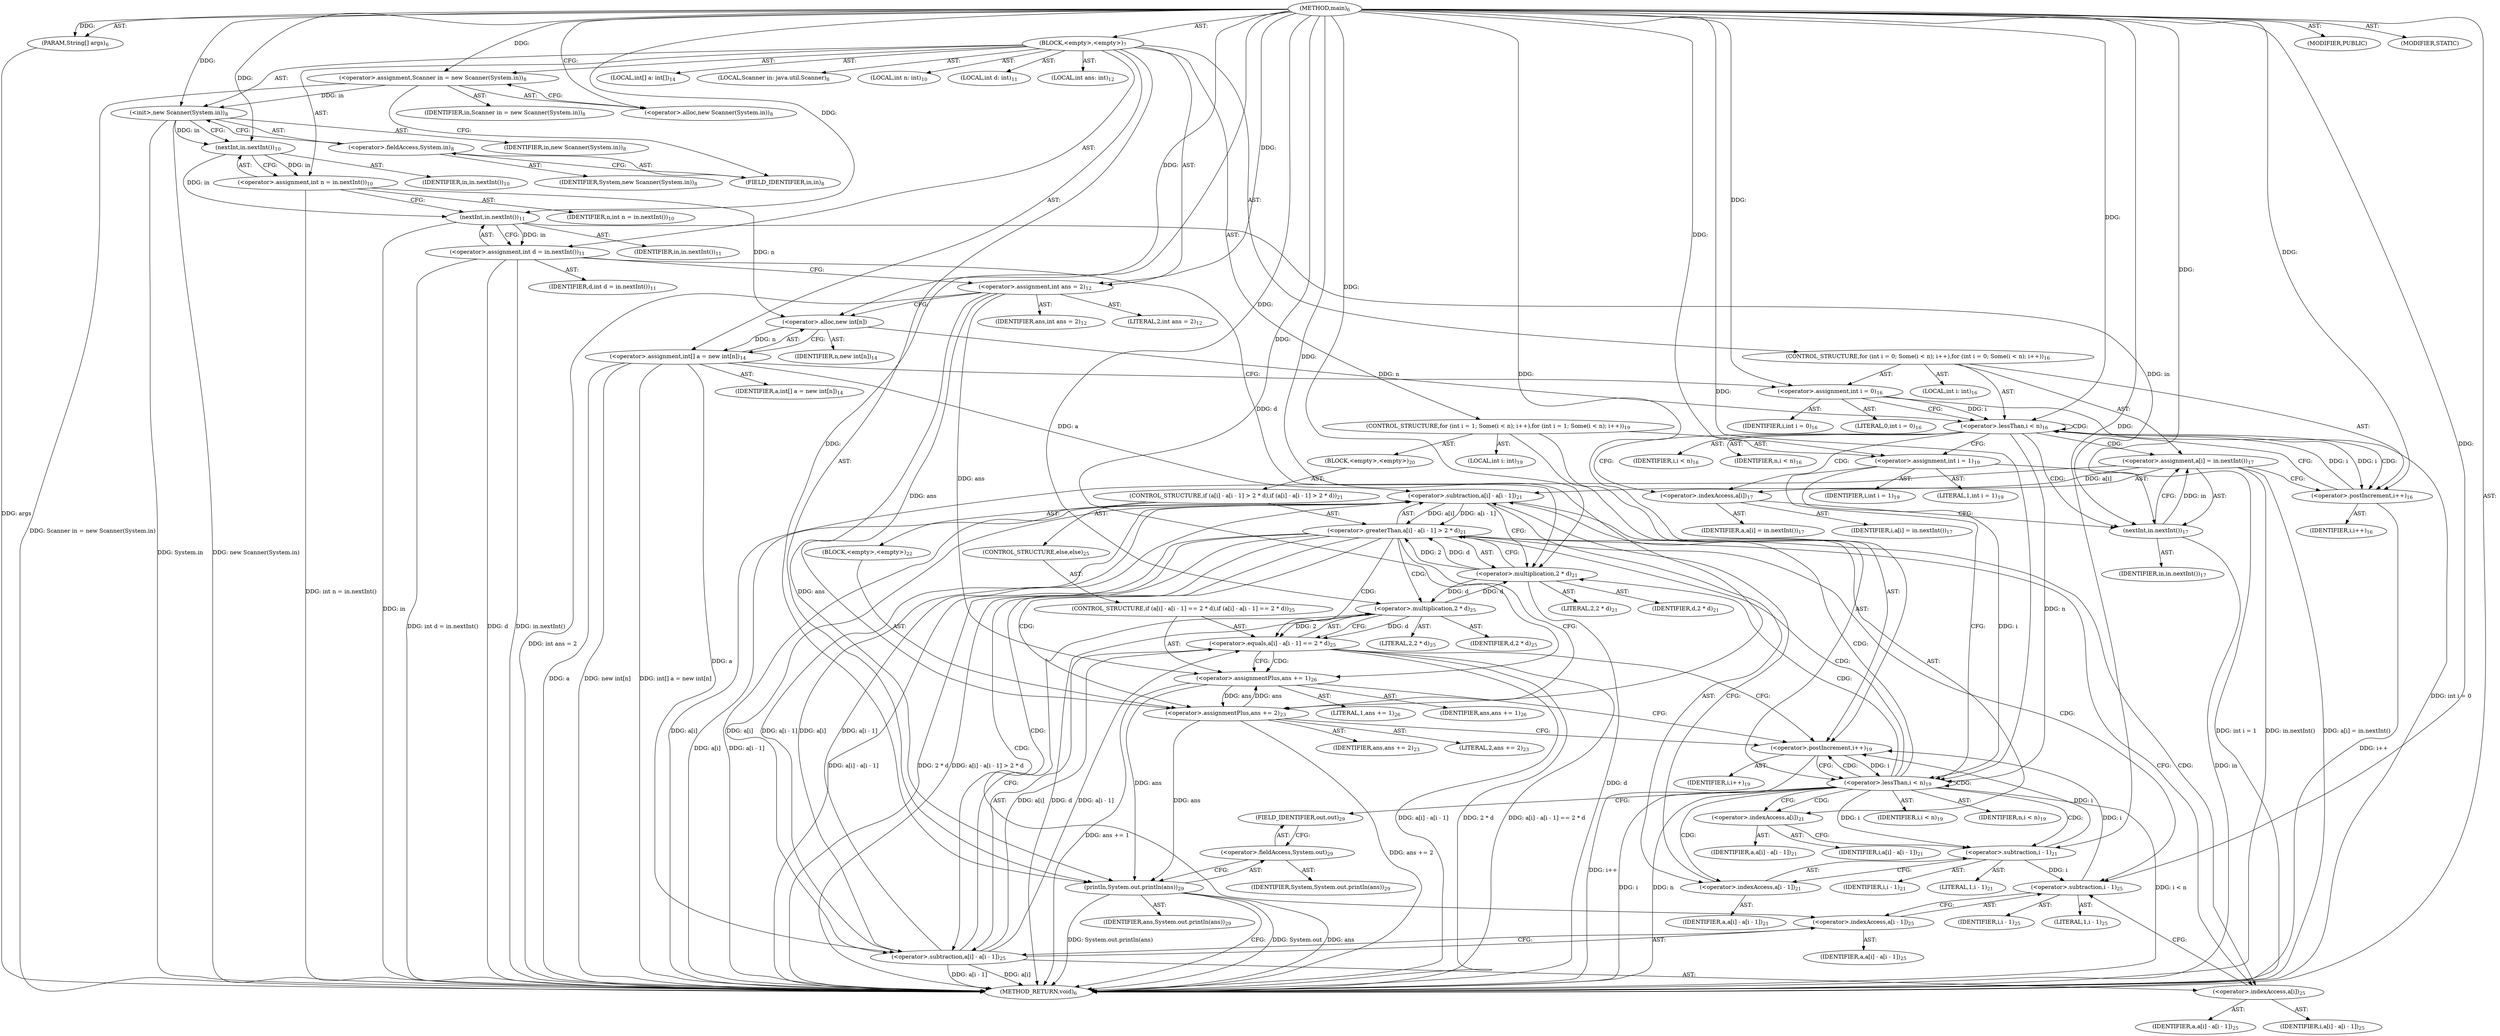 digraph "main" {  
"19" [label = <(METHOD,main)<SUB>6</SUB>> ]
"20" [label = <(PARAM,String[] args)<SUB>6</SUB>> ]
"21" [label = <(BLOCK,&lt;empty&gt;,&lt;empty&gt;)<SUB>7</SUB>> ]
"4" [label = <(LOCAL,Scanner in: java.util.Scanner)<SUB>8</SUB>> ]
"22" [label = <(&lt;operator&gt;.assignment,Scanner in = new Scanner(System.in))<SUB>8</SUB>> ]
"23" [label = <(IDENTIFIER,in,Scanner in = new Scanner(System.in))<SUB>8</SUB>> ]
"24" [label = <(&lt;operator&gt;.alloc,new Scanner(System.in))<SUB>8</SUB>> ]
"25" [label = <(&lt;init&gt;,new Scanner(System.in))<SUB>8</SUB>> ]
"3" [label = <(IDENTIFIER,in,new Scanner(System.in))<SUB>8</SUB>> ]
"26" [label = <(&lt;operator&gt;.fieldAccess,System.in)<SUB>8</SUB>> ]
"27" [label = <(IDENTIFIER,System,new Scanner(System.in))<SUB>8</SUB>> ]
"28" [label = <(FIELD_IDENTIFIER,in,in)<SUB>8</SUB>> ]
"29" [label = <(LOCAL,int n: int)<SUB>10</SUB>> ]
"30" [label = <(&lt;operator&gt;.assignment,int n = in.nextInt())<SUB>10</SUB>> ]
"31" [label = <(IDENTIFIER,n,int n = in.nextInt())<SUB>10</SUB>> ]
"32" [label = <(nextInt,in.nextInt())<SUB>10</SUB>> ]
"33" [label = <(IDENTIFIER,in,in.nextInt())<SUB>10</SUB>> ]
"34" [label = <(LOCAL,int d: int)<SUB>11</SUB>> ]
"35" [label = <(&lt;operator&gt;.assignment,int d = in.nextInt())<SUB>11</SUB>> ]
"36" [label = <(IDENTIFIER,d,int d = in.nextInt())<SUB>11</SUB>> ]
"37" [label = <(nextInt,in.nextInt())<SUB>11</SUB>> ]
"38" [label = <(IDENTIFIER,in,in.nextInt())<SUB>11</SUB>> ]
"39" [label = <(LOCAL,int ans: int)<SUB>12</SUB>> ]
"40" [label = <(&lt;operator&gt;.assignment,int ans = 2)<SUB>12</SUB>> ]
"41" [label = <(IDENTIFIER,ans,int ans = 2)<SUB>12</SUB>> ]
"42" [label = <(LITERAL,2,int ans = 2)<SUB>12</SUB>> ]
"43" [label = <(LOCAL,int[] a: int[])<SUB>14</SUB>> ]
"44" [label = <(&lt;operator&gt;.assignment,int[] a = new int[n])<SUB>14</SUB>> ]
"45" [label = <(IDENTIFIER,a,int[] a = new int[n])<SUB>14</SUB>> ]
"46" [label = <(&lt;operator&gt;.alloc,new int[n])> ]
"47" [label = <(IDENTIFIER,n,new int[n])<SUB>14</SUB>> ]
"48" [label = <(CONTROL_STRUCTURE,for (int i = 0; Some(i &lt; n); i++),for (int i = 0; Some(i &lt; n); i++))<SUB>16</SUB>> ]
"49" [label = <(LOCAL,int i: int)<SUB>16</SUB>> ]
"50" [label = <(&lt;operator&gt;.assignment,int i = 0)<SUB>16</SUB>> ]
"51" [label = <(IDENTIFIER,i,int i = 0)<SUB>16</SUB>> ]
"52" [label = <(LITERAL,0,int i = 0)<SUB>16</SUB>> ]
"53" [label = <(&lt;operator&gt;.lessThan,i &lt; n)<SUB>16</SUB>> ]
"54" [label = <(IDENTIFIER,i,i &lt; n)<SUB>16</SUB>> ]
"55" [label = <(IDENTIFIER,n,i &lt; n)<SUB>16</SUB>> ]
"56" [label = <(&lt;operator&gt;.postIncrement,i++)<SUB>16</SUB>> ]
"57" [label = <(IDENTIFIER,i,i++)<SUB>16</SUB>> ]
"58" [label = <(&lt;operator&gt;.assignment,a[i] = in.nextInt())<SUB>17</SUB>> ]
"59" [label = <(&lt;operator&gt;.indexAccess,a[i])<SUB>17</SUB>> ]
"60" [label = <(IDENTIFIER,a,a[i] = in.nextInt())<SUB>17</SUB>> ]
"61" [label = <(IDENTIFIER,i,a[i] = in.nextInt())<SUB>17</SUB>> ]
"62" [label = <(nextInt,in.nextInt())<SUB>17</SUB>> ]
"63" [label = <(IDENTIFIER,in,in.nextInt())<SUB>17</SUB>> ]
"64" [label = <(CONTROL_STRUCTURE,for (int i = 1; Some(i &lt; n); i++),for (int i = 1; Some(i &lt; n); i++))<SUB>19</SUB>> ]
"65" [label = <(LOCAL,int i: int)<SUB>19</SUB>> ]
"66" [label = <(&lt;operator&gt;.assignment,int i = 1)<SUB>19</SUB>> ]
"67" [label = <(IDENTIFIER,i,int i = 1)<SUB>19</SUB>> ]
"68" [label = <(LITERAL,1,int i = 1)<SUB>19</SUB>> ]
"69" [label = <(&lt;operator&gt;.lessThan,i &lt; n)<SUB>19</SUB>> ]
"70" [label = <(IDENTIFIER,i,i &lt; n)<SUB>19</SUB>> ]
"71" [label = <(IDENTIFIER,n,i &lt; n)<SUB>19</SUB>> ]
"72" [label = <(&lt;operator&gt;.postIncrement,i++)<SUB>19</SUB>> ]
"73" [label = <(IDENTIFIER,i,i++)<SUB>19</SUB>> ]
"74" [label = <(BLOCK,&lt;empty&gt;,&lt;empty&gt;)<SUB>20</SUB>> ]
"75" [label = <(CONTROL_STRUCTURE,if (a[i] - a[i - 1] &gt; 2 * d),if (a[i] - a[i - 1] &gt; 2 * d))<SUB>21</SUB>> ]
"76" [label = <(&lt;operator&gt;.greaterThan,a[i] - a[i - 1] &gt; 2 * d)<SUB>21</SUB>> ]
"77" [label = <(&lt;operator&gt;.subtraction,a[i] - a[i - 1])<SUB>21</SUB>> ]
"78" [label = <(&lt;operator&gt;.indexAccess,a[i])<SUB>21</SUB>> ]
"79" [label = <(IDENTIFIER,a,a[i] - a[i - 1])<SUB>21</SUB>> ]
"80" [label = <(IDENTIFIER,i,a[i] - a[i - 1])<SUB>21</SUB>> ]
"81" [label = <(&lt;operator&gt;.indexAccess,a[i - 1])<SUB>21</SUB>> ]
"82" [label = <(IDENTIFIER,a,a[i] - a[i - 1])<SUB>21</SUB>> ]
"83" [label = <(&lt;operator&gt;.subtraction,i - 1)<SUB>21</SUB>> ]
"84" [label = <(IDENTIFIER,i,i - 1)<SUB>21</SUB>> ]
"85" [label = <(LITERAL,1,i - 1)<SUB>21</SUB>> ]
"86" [label = <(&lt;operator&gt;.multiplication,2 * d)<SUB>21</SUB>> ]
"87" [label = <(LITERAL,2,2 * d)<SUB>21</SUB>> ]
"88" [label = <(IDENTIFIER,d,2 * d)<SUB>21</SUB>> ]
"89" [label = <(BLOCK,&lt;empty&gt;,&lt;empty&gt;)<SUB>22</SUB>> ]
"90" [label = <(&lt;operator&gt;.assignmentPlus,ans += 2)<SUB>23</SUB>> ]
"91" [label = <(IDENTIFIER,ans,ans += 2)<SUB>23</SUB>> ]
"92" [label = <(LITERAL,2,ans += 2)<SUB>23</SUB>> ]
"93" [label = <(CONTROL_STRUCTURE,else,else)<SUB>25</SUB>> ]
"94" [label = <(CONTROL_STRUCTURE,if (a[i] - a[i - 1] == 2 * d),if (a[i] - a[i - 1] == 2 * d))<SUB>25</SUB>> ]
"95" [label = <(&lt;operator&gt;.equals,a[i] - a[i - 1] == 2 * d)<SUB>25</SUB>> ]
"96" [label = <(&lt;operator&gt;.subtraction,a[i] - a[i - 1])<SUB>25</SUB>> ]
"97" [label = <(&lt;operator&gt;.indexAccess,a[i])<SUB>25</SUB>> ]
"98" [label = <(IDENTIFIER,a,a[i] - a[i - 1])<SUB>25</SUB>> ]
"99" [label = <(IDENTIFIER,i,a[i] - a[i - 1])<SUB>25</SUB>> ]
"100" [label = <(&lt;operator&gt;.indexAccess,a[i - 1])<SUB>25</SUB>> ]
"101" [label = <(IDENTIFIER,a,a[i] - a[i - 1])<SUB>25</SUB>> ]
"102" [label = <(&lt;operator&gt;.subtraction,i - 1)<SUB>25</SUB>> ]
"103" [label = <(IDENTIFIER,i,i - 1)<SUB>25</SUB>> ]
"104" [label = <(LITERAL,1,i - 1)<SUB>25</SUB>> ]
"105" [label = <(&lt;operator&gt;.multiplication,2 * d)<SUB>25</SUB>> ]
"106" [label = <(LITERAL,2,2 * d)<SUB>25</SUB>> ]
"107" [label = <(IDENTIFIER,d,2 * d)<SUB>25</SUB>> ]
"108" [label = <(&lt;operator&gt;.assignmentPlus,ans += 1)<SUB>26</SUB>> ]
"109" [label = <(IDENTIFIER,ans,ans += 1)<SUB>26</SUB>> ]
"110" [label = <(LITERAL,1,ans += 1)<SUB>26</SUB>> ]
"111" [label = <(println,System.out.println(ans))<SUB>29</SUB>> ]
"112" [label = <(&lt;operator&gt;.fieldAccess,System.out)<SUB>29</SUB>> ]
"113" [label = <(IDENTIFIER,System,System.out.println(ans))<SUB>29</SUB>> ]
"114" [label = <(FIELD_IDENTIFIER,out,out)<SUB>29</SUB>> ]
"115" [label = <(IDENTIFIER,ans,System.out.println(ans))<SUB>29</SUB>> ]
"116" [label = <(MODIFIER,PUBLIC)> ]
"117" [label = <(MODIFIER,STATIC)> ]
"118" [label = <(METHOD_RETURN,void)<SUB>6</SUB>> ]
  "19" -> "20"  [ label = "AST: "] 
  "19" -> "21"  [ label = "AST: "] 
  "19" -> "116"  [ label = "AST: "] 
  "19" -> "117"  [ label = "AST: "] 
  "19" -> "118"  [ label = "AST: "] 
  "21" -> "4"  [ label = "AST: "] 
  "21" -> "22"  [ label = "AST: "] 
  "21" -> "25"  [ label = "AST: "] 
  "21" -> "29"  [ label = "AST: "] 
  "21" -> "30"  [ label = "AST: "] 
  "21" -> "34"  [ label = "AST: "] 
  "21" -> "35"  [ label = "AST: "] 
  "21" -> "39"  [ label = "AST: "] 
  "21" -> "40"  [ label = "AST: "] 
  "21" -> "43"  [ label = "AST: "] 
  "21" -> "44"  [ label = "AST: "] 
  "21" -> "48"  [ label = "AST: "] 
  "21" -> "64"  [ label = "AST: "] 
  "21" -> "111"  [ label = "AST: "] 
  "22" -> "23"  [ label = "AST: "] 
  "22" -> "24"  [ label = "AST: "] 
  "25" -> "3"  [ label = "AST: "] 
  "25" -> "26"  [ label = "AST: "] 
  "26" -> "27"  [ label = "AST: "] 
  "26" -> "28"  [ label = "AST: "] 
  "30" -> "31"  [ label = "AST: "] 
  "30" -> "32"  [ label = "AST: "] 
  "32" -> "33"  [ label = "AST: "] 
  "35" -> "36"  [ label = "AST: "] 
  "35" -> "37"  [ label = "AST: "] 
  "37" -> "38"  [ label = "AST: "] 
  "40" -> "41"  [ label = "AST: "] 
  "40" -> "42"  [ label = "AST: "] 
  "44" -> "45"  [ label = "AST: "] 
  "44" -> "46"  [ label = "AST: "] 
  "46" -> "47"  [ label = "AST: "] 
  "48" -> "49"  [ label = "AST: "] 
  "48" -> "50"  [ label = "AST: "] 
  "48" -> "53"  [ label = "AST: "] 
  "48" -> "56"  [ label = "AST: "] 
  "48" -> "58"  [ label = "AST: "] 
  "50" -> "51"  [ label = "AST: "] 
  "50" -> "52"  [ label = "AST: "] 
  "53" -> "54"  [ label = "AST: "] 
  "53" -> "55"  [ label = "AST: "] 
  "56" -> "57"  [ label = "AST: "] 
  "58" -> "59"  [ label = "AST: "] 
  "58" -> "62"  [ label = "AST: "] 
  "59" -> "60"  [ label = "AST: "] 
  "59" -> "61"  [ label = "AST: "] 
  "62" -> "63"  [ label = "AST: "] 
  "64" -> "65"  [ label = "AST: "] 
  "64" -> "66"  [ label = "AST: "] 
  "64" -> "69"  [ label = "AST: "] 
  "64" -> "72"  [ label = "AST: "] 
  "64" -> "74"  [ label = "AST: "] 
  "66" -> "67"  [ label = "AST: "] 
  "66" -> "68"  [ label = "AST: "] 
  "69" -> "70"  [ label = "AST: "] 
  "69" -> "71"  [ label = "AST: "] 
  "72" -> "73"  [ label = "AST: "] 
  "74" -> "75"  [ label = "AST: "] 
  "75" -> "76"  [ label = "AST: "] 
  "75" -> "89"  [ label = "AST: "] 
  "75" -> "93"  [ label = "AST: "] 
  "76" -> "77"  [ label = "AST: "] 
  "76" -> "86"  [ label = "AST: "] 
  "77" -> "78"  [ label = "AST: "] 
  "77" -> "81"  [ label = "AST: "] 
  "78" -> "79"  [ label = "AST: "] 
  "78" -> "80"  [ label = "AST: "] 
  "81" -> "82"  [ label = "AST: "] 
  "81" -> "83"  [ label = "AST: "] 
  "83" -> "84"  [ label = "AST: "] 
  "83" -> "85"  [ label = "AST: "] 
  "86" -> "87"  [ label = "AST: "] 
  "86" -> "88"  [ label = "AST: "] 
  "89" -> "90"  [ label = "AST: "] 
  "90" -> "91"  [ label = "AST: "] 
  "90" -> "92"  [ label = "AST: "] 
  "93" -> "94"  [ label = "AST: "] 
  "94" -> "95"  [ label = "AST: "] 
  "94" -> "108"  [ label = "AST: "] 
  "95" -> "96"  [ label = "AST: "] 
  "95" -> "105"  [ label = "AST: "] 
  "96" -> "97"  [ label = "AST: "] 
  "96" -> "100"  [ label = "AST: "] 
  "97" -> "98"  [ label = "AST: "] 
  "97" -> "99"  [ label = "AST: "] 
  "100" -> "101"  [ label = "AST: "] 
  "100" -> "102"  [ label = "AST: "] 
  "102" -> "103"  [ label = "AST: "] 
  "102" -> "104"  [ label = "AST: "] 
  "105" -> "106"  [ label = "AST: "] 
  "105" -> "107"  [ label = "AST: "] 
  "108" -> "109"  [ label = "AST: "] 
  "108" -> "110"  [ label = "AST: "] 
  "111" -> "112"  [ label = "AST: "] 
  "111" -> "115"  [ label = "AST: "] 
  "112" -> "113"  [ label = "AST: "] 
  "112" -> "114"  [ label = "AST: "] 
  "22" -> "28"  [ label = "CFG: "] 
  "25" -> "32"  [ label = "CFG: "] 
  "30" -> "37"  [ label = "CFG: "] 
  "35" -> "40"  [ label = "CFG: "] 
  "40" -> "46"  [ label = "CFG: "] 
  "44" -> "50"  [ label = "CFG: "] 
  "111" -> "118"  [ label = "CFG: "] 
  "24" -> "22"  [ label = "CFG: "] 
  "26" -> "25"  [ label = "CFG: "] 
  "32" -> "30"  [ label = "CFG: "] 
  "37" -> "35"  [ label = "CFG: "] 
  "46" -> "44"  [ label = "CFG: "] 
  "50" -> "53"  [ label = "CFG: "] 
  "53" -> "59"  [ label = "CFG: "] 
  "53" -> "66"  [ label = "CFG: "] 
  "56" -> "53"  [ label = "CFG: "] 
  "58" -> "56"  [ label = "CFG: "] 
  "66" -> "69"  [ label = "CFG: "] 
  "69" -> "78"  [ label = "CFG: "] 
  "69" -> "114"  [ label = "CFG: "] 
  "72" -> "69"  [ label = "CFG: "] 
  "112" -> "111"  [ label = "CFG: "] 
  "28" -> "26"  [ label = "CFG: "] 
  "59" -> "62"  [ label = "CFG: "] 
  "62" -> "58"  [ label = "CFG: "] 
  "114" -> "112"  [ label = "CFG: "] 
  "76" -> "90"  [ label = "CFG: "] 
  "76" -> "97"  [ label = "CFG: "] 
  "77" -> "86"  [ label = "CFG: "] 
  "86" -> "76"  [ label = "CFG: "] 
  "90" -> "72"  [ label = "CFG: "] 
  "78" -> "83"  [ label = "CFG: "] 
  "81" -> "77"  [ label = "CFG: "] 
  "95" -> "108"  [ label = "CFG: "] 
  "95" -> "72"  [ label = "CFG: "] 
  "108" -> "72"  [ label = "CFG: "] 
  "83" -> "81"  [ label = "CFG: "] 
  "96" -> "105"  [ label = "CFG: "] 
  "105" -> "95"  [ label = "CFG: "] 
  "97" -> "102"  [ label = "CFG: "] 
  "100" -> "96"  [ label = "CFG: "] 
  "102" -> "100"  [ label = "CFG: "] 
  "19" -> "24"  [ label = "CFG: "] 
  "20" -> "118"  [ label = "DDG: args"] 
  "22" -> "118"  [ label = "DDG: Scanner in = new Scanner(System.in)"] 
  "25" -> "118"  [ label = "DDG: System.in"] 
  "25" -> "118"  [ label = "DDG: new Scanner(System.in)"] 
  "30" -> "118"  [ label = "DDG: int n = in.nextInt()"] 
  "35" -> "118"  [ label = "DDG: d"] 
  "37" -> "118"  [ label = "DDG: in"] 
  "35" -> "118"  [ label = "DDG: in.nextInt()"] 
  "35" -> "118"  [ label = "DDG: int d = in.nextInt()"] 
  "40" -> "118"  [ label = "DDG: int ans = 2"] 
  "44" -> "118"  [ label = "DDG: a"] 
  "44" -> "118"  [ label = "DDG: new int[n]"] 
  "44" -> "118"  [ label = "DDG: int[] a = new int[n]"] 
  "50" -> "118"  [ label = "DDG: int i = 0"] 
  "66" -> "118"  [ label = "DDG: int i = 1"] 
  "69" -> "118"  [ label = "DDG: i"] 
  "69" -> "118"  [ label = "DDG: n"] 
  "69" -> "118"  [ label = "DDG: i &lt; n"] 
  "111" -> "118"  [ label = "DDG: System.out"] 
  "111" -> "118"  [ label = "DDG: ans"] 
  "111" -> "118"  [ label = "DDG: System.out.println(ans)"] 
  "77" -> "118"  [ label = "DDG: a[i]"] 
  "77" -> "118"  [ label = "DDG: a[i - 1]"] 
  "76" -> "118"  [ label = "DDG: a[i] - a[i - 1]"] 
  "86" -> "118"  [ label = "DDG: d"] 
  "76" -> "118"  [ label = "DDG: 2 * d"] 
  "76" -> "118"  [ label = "DDG: a[i] - a[i - 1] &gt; 2 * d"] 
  "96" -> "118"  [ label = "DDG: a[i]"] 
  "96" -> "118"  [ label = "DDG: a[i - 1]"] 
  "95" -> "118"  [ label = "DDG: a[i] - a[i - 1]"] 
  "105" -> "118"  [ label = "DDG: d"] 
  "95" -> "118"  [ label = "DDG: 2 * d"] 
  "95" -> "118"  [ label = "DDG: a[i] - a[i - 1] == 2 * d"] 
  "108" -> "118"  [ label = "DDG: ans += 1"] 
  "90" -> "118"  [ label = "DDG: ans += 2"] 
  "72" -> "118"  [ label = "DDG: i++"] 
  "58" -> "118"  [ label = "DDG: a[i]"] 
  "62" -> "118"  [ label = "DDG: in"] 
  "58" -> "118"  [ label = "DDG: in.nextInt()"] 
  "58" -> "118"  [ label = "DDG: a[i] = in.nextInt()"] 
  "56" -> "118"  [ label = "DDG: i++"] 
  "19" -> "20"  [ label = "DDG: "] 
  "19" -> "22"  [ label = "DDG: "] 
  "32" -> "30"  [ label = "DDG: in"] 
  "37" -> "35"  [ label = "DDG: in"] 
  "19" -> "40"  [ label = "DDG: "] 
  "46" -> "44"  [ label = "DDG: n"] 
  "22" -> "25"  [ label = "DDG: in"] 
  "19" -> "25"  [ label = "DDG: "] 
  "19" -> "50"  [ label = "DDG: "] 
  "62" -> "58"  [ label = "DDG: in"] 
  "19" -> "66"  [ label = "DDG: "] 
  "40" -> "111"  [ label = "DDG: ans"] 
  "108" -> "111"  [ label = "DDG: ans"] 
  "90" -> "111"  [ label = "DDG: ans"] 
  "19" -> "111"  [ label = "DDG: "] 
  "25" -> "32"  [ label = "DDG: in"] 
  "19" -> "32"  [ label = "DDG: "] 
  "32" -> "37"  [ label = "DDG: in"] 
  "19" -> "37"  [ label = "DDG: "] 
  "30" -> "46"  [ label = "DDG: n"] 
  "19" -> "46"  [ label = "DDG: "] 
  "50" -> "53"  [ label = "DDG: i"] 
  "56" -> "53"  [ label = "DDG: i"] 
  "19" -> "53"  [ label = "DDG: "] 
  "46" -> "53"  [ label = "DDG: n"] 
  "53" -> "56"  [ label = "DDG: i"] 
  "19" -> "56"  [ label = "DDG: "] 
  "66" -> "69"  [ label = "DDG: i"] 
  "72" -> "69"  [ label = "DDG: i"] 
  "19" -> "69"  [ label = "DDG: "] 
  "53" -> "69"  [ label = "DDG: n"] 
  "83" -> "72"  [ label = "DDG: i"] 
  "102" -> "72"  [ label = "DDG: i"] 
  "19" -> "72"  [ label = "DDG: "] 
  "37" -> "62"  [ label = "DDG: in"] 
  "19" -> "62"  [ label = "DDG: "] 
  "77" -> "76"  [ label = "DDG: a[i]"] 
  "77" -> "76"  [ label = "DDG: a[i - 1]"] 
  "86" -> "76"  [ label = "DDG: 2"] 
  "86" -> "76"  [ label = "DDG: d"] 
  "19" -> "90"  [ label = "DDG: "] 
  "44" -> "77"  [ label = "DDG: a"] 
  "96" -> "77"  [ label = "DDG: a[i]"] 
  "58" -> "77"  [ label = "DDG: a[i]"] 
  "96" -> "77"  [ label = "DDG: a[i - 1]"] 
  "19" -> "86"  [ label = "DDG: "] 
  "35" -> "86"  [ label = "DDG: d"] 
  "105" -> "86"  [ label = "DDG: d"] 
  "40" -> "90"  [ label = "DDG: ans"] 
  "108" -> "90"  [ label = "DDG: ans"] 
  "19" -> "108"  [ label = "DDG: "] 
  "96" -> "95"  [ label = "DDG: a[i]"] 
  "96" -> "95"  [ label = "DDG: a[i - 1]"] 
  "105" -> "95"  [ label = "DDG: 2"] 
  "105" -> "95"  [ label = "DDG: d"] 
  "40" -> "108"  [ label = "DDG: ans"] 
  "90" -> "108"  [ label = "DDG: ans"] 
  "69" -> "83"  [ label = "DDG: i"] 
  "19" -> "83"  [ label = "DDG: "] 
  "44" -> "96"  [ label = "DDG: a"] 
  "77" -> "96"  [ label = "DDG: a[i]"] 
  "77" -> "96"  [ label = "DDG: a[i - 1]"] 
  "19" -> "105"  [ label = "DDG: "] 
  "86" -> "105"  [ label = "DDG: d"] 
  "83" -> "102"  [ label = "DDG: i"] 
  "19" -> "102"  [ label = "DDG: "] 
  "53" -> "56"  [ label = "CDG: "] 
  "53" -> "59"  [ label = "CDG: "] 
  "53" -> "58"  [ label = "CDG: "] 
  "53" -> "53"  [ label = "CDG: "] 
  "53" -> "62"  [ label = "CDG: "] 
  "69" -> "77"  [ label = "CDG: "] 
  "69" -> "81"  [ label = "CDG: "] 
  "69" -> "72"  [ label = "CDG: "] 
  "69" -> "69"  [ label = "CDG: "] 
  "69" -> "76"  [ label = "CDG: "] 
  "69" -> "83"  [ label = "CDG: "] 
  "69" -> "78"  [ label = "CDG: "] 
  "69" -> "86"  [ label = "CDG: "] 
  "76" -> "96"  [ label = "CDG: "] 
  "76" -> "102"  [ label = "CDG: "] 
  "76" -> "95"  [ label = "CDG: "] 
  "76" -> "97"  [ label = "CDG: "] 
  "76" -> "90"  [ label = "CDG: "] 
  "76" -> "105"  [ label = "CDG: "] 
  "76" -> "100"  [ label = "CDG: "] 
  "95" -> "108"  [ label = "CDG: "] 
}
